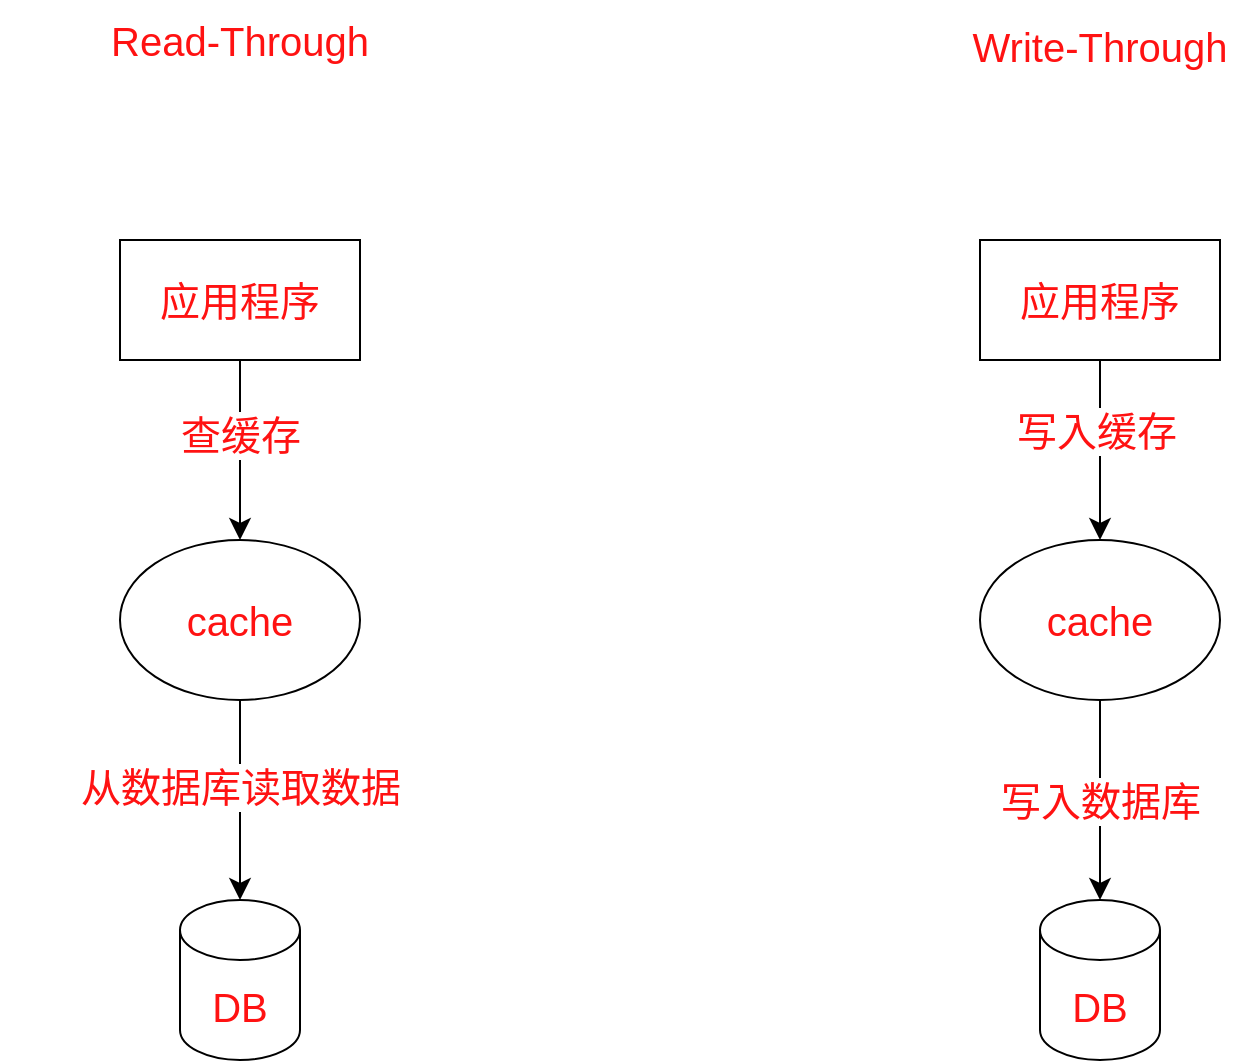 <mxfile version="21.6.8" type="device">
  <diagram name="第 1 页" id="uJOlck0mkDEi2l2RS95m">
    <mxGraphModel dx="1624" dy="832" grid="1" gridSize="10" guides="1" tooltips="1" connect="1" arrows="1" fold="1" page="0" pageScale="1" pageWidth="827" pageHeight="1169" math="0" shadow="0">
      <root>
        <mxCell id="0" />
        <mxCell id="1" parent="0" />
        <mxCell id="LjB1ZFMvc99zdgmDPJcf-4" style="edgeStyle=none;curved=1;rounded=0;orthogonalLoop=1;jettySize=auto;html=1;exitX=0.5;exitY=1;exitDx=0;exitDy=0;fontSize=20;startSize=8;endSize=8;fontColor=#FF1212;" edge="1" parent="1" source="LjB1ZFMvc99zdgmDPJcf-1" target="LjB1ZFMvc99zdgmDPJcf-2">
          <mxGeometry relative="1" as="geometry" />
        </mxCell>
        <mxCell id="LjB1ZFMvc99zdgmDPJcf-7" value="查缓存" style="edgeLabel;html=1;align=center;verticalAlign=middle;resizable=0;points=[];fontSize=20;fontColor=#FF1212;" vertex="1" connectable="0" parent="LjB1ZFMvc99zdgmDPJcf-4">
          <mxGeometry x="-0.178" relative="1" as="geometry">
            <mxPoint as="offset" />
          </mxGeometry>
        </mxCell>
        <mxCell id="LjB1ZFMvc99zdgmDPJcf-1" value="应用程序" style="rounded=0;whiteSpace=wrap;html=1;fontSize=20;fontColor=#FF1212;" vertex="1" parent="1">
          <mxGeometry x="-230" y="170" width="120" height="60" as="geometry" />
        </mxCell>
        <mxCell id="LjB1ZFMvc99zdgmDPJcf-6" value="" style="edgeStyle=none;curved=1;rounded=0;orthogonalLoop=1;jettySize=auto;html=1;fontSize=20;startSize=8;endSize=8;fontColor=#FF1212;" edge="1" parent="1" source="LjB1ZFMvc99zdgmDPJcf-2" target="LjB1ZFMvc99zdgmDPJcf-3">
          <mxGeometry relative="1" as="geometry" />
        </mxCell>
        <mxCell id="LjB1ZFMvc99zdgmDPJcf-10" value="从数据库读取数据" style="edgeLabel;html=1;align=center;verticalAlign=middle;resizable=0;points=[];fontSize=20;fontColor=#FF1212;" vertex="1" connectable="0" parent="LjB1ZFMvc99zdgmDPJcf-6">
          <mxGeometry x="-0.145" relative="1" as="geometry">
            <mxPoint as="offset" />
          </mxGeometry>
        </mxCell>
        <mxCell id="LjB1ZFMvc99zdgmDPJcf-2" value="cache" style="ellipse;whiteSpace=wrap;html=1;fontSize=20;fontColor=#FF1212;" vertex="1" parent="1">
          <mxGeometry x="-230" y="320" width="120" height="80" as="geometry" />
        </mxCell>
        <mxCell id="LjB1ZFMvc99zdgmDPJcf-3" value="DB" style="shape=cylinder3;whiteSpace=wrap;html=1;boundedLbl=1;backgroundOutline=1;size=15;fontSize=20;fontColor=#FF1212;" vertex="1" parent="1">
          <mxGeometry x="-200" y="500" width="60" height="80" as="geometry" />
        </mxCell>
        <mxCell id="LjB1ZFMvc99zdgmDPJcf-9" value="Read-Through" style="text;html=1;strokeColor=none;fillColor=none;align=center;verticalAlign=middle;whiteSpace=wrap;rounded=0;fontSize=20;fontColor=#FF1212;" vertex="1" parent="1">
          <mxGeometry x="-290" y="50" width="240" height="40" as="geometry" />
        </mxCell>
        <mxCell id="LjB1ZFMvc99zdgmDPJcf-15" style="edgeStyle=none;curved=1;rounded=0;orthogonalLoop=1;jettySize=auto;html=1;exitX=0.5;exitY=1;exitDx=0;exitDy=0;fontFamily=Helvetica;fontSize=20;fontColor=#FF1212;startSize=8;endSize=8;" edge="1" parent="1" source="LjB1ZFMvc99zdgmDPJcf-12" target="LjB1ZFMvc99zdgmDPJcf-14">
          <mxGeometry relative="1" as="geometry" />
        </mxCell>
        <mxCell id="LjB1ZFMvc99zdgmDPJcf-18" value="写入缓存" style="edgeLabel;html=1;align=center;verticalAlign=middle;resizable=0;points=[];fontSize=20;fontFamily=Helvetica;fontColor=#FF1212;" vertex="1" connectable="0" parent="LjB1ZFMvc99zdgmDPJcf-15">
          <mxGeometry x="-0.222" y="-2" relative="1" as="geometry">
            <mxPoint as="offset" />
          </mxGeometry>
        </mxCell>
        <mxCell id="LjB1ZFMvc99zdgmDPJcf-12" value="应用程序" style="rounded=0;whiteSpace=wrap;html=1;strokeColor=default;fontFamily=Helvetica;fontSize=20;fontColor=#FF1212;fillColor=default;" vertex="1" parent="1">
          <mxGeometry x="200" y="170" width="120" height="60" as="geometry" />
        </mxCell>
        <mxCell id="LjB1ZFMvc99zdgmDPJcf-17" value="写入数据库" style="edgeStyle=none;curved=1;rounded=0;orthogonalLoop=1;jettySize=auto;html=1;exitX=0.5;exitY=1;exitDx=0;exitDy=0;fontFamily=Helvetica;fontSize=20;fontColor=#FF1212;startSize=8;endSize=8;" edge="1" parent="1" source="LjB1ZFMvc99zdgmDPJcf-14" target="LjB1ZFMvc99zdgmDPJcf-16">
          <mxGeometry relative="1" as="geometry" />
        </mxCell>
        <mxCell id="LjB1ZFMvc99zdgmDPJcf-14" value="cache" style="ellipse;whiteSpace=wrap;html=1;strokeColor=default;fontFamily=Helvetica;fontSize=20;fontColor=#FF1212;fillColor=default;" vertex="1" parent="1">
          <mxGeometry x="200" y="320" width="120" height="80" as="geometry" />
        </mxCell>
        <mxCell id="LjB1ZFMvc99zdgmDPJcf-16" value="DB" style="shape=cylinder3;whiteSpace=wrap;html=1;boundedLbl=1;backgroundOutline=1;size=15;strokeColor=default;fontFamily=Helvetica;fontSize=20;fontColor=#FF1212;fillColor=default;" vertex="1" parent="1">
          <mxGeometry x="230" y="500" width="60" height="80" as="geometry" />
        </mxCell>
        <mxCell id="LjB1ZFMvc99zdgmDPJcf-19" value="Write-Through" style="text;html=1;strokeColor=none;fillColor=none;align=center;verticalAlign=middle;whiteSpace=wrap;rounded=0;fontSize=20;fontFamily=Helvetica;fontColor=#FF1212;" vertex="1" parent="1">
          <mxGeometry x="185" y="55" width="150" height="35" as="geometry" />
        </mxCell>
      </root>
    </mxGraphModel>
  </diagram>
</mxfile>
